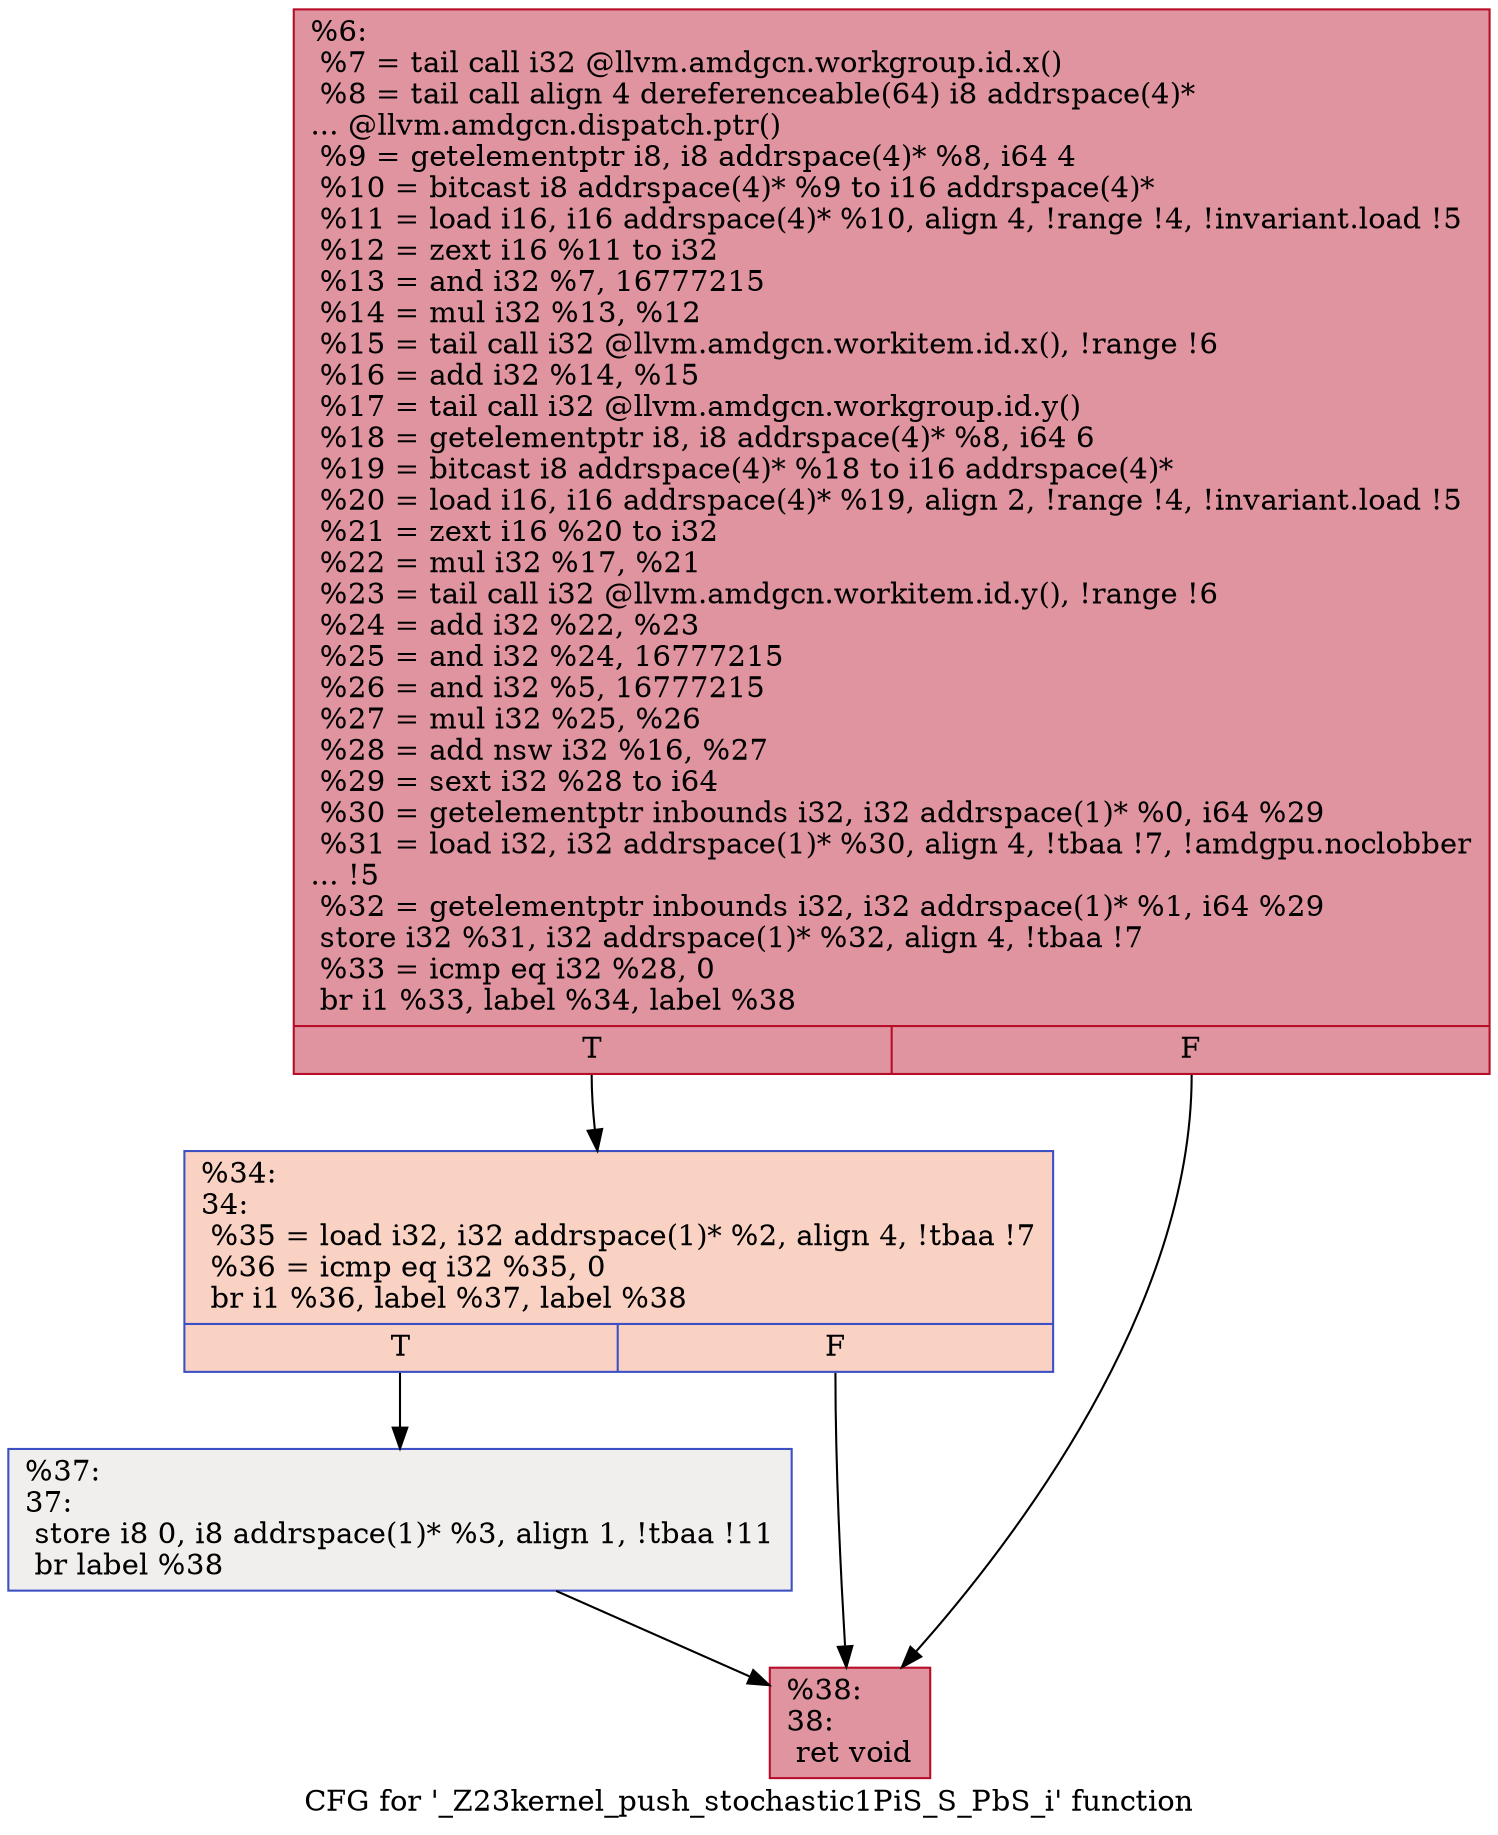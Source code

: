 digraph "CFG for '_Z23kernel_push_stochastic1PiS_S_PbS_i' function" {
	label="CFG for '_Z23kernel_push_stochastic1PiS_S_PbS_i' function";

	Node0x54d45c0 [shape=record,color="#b70d28ff", style=filled, fillcolor="#b70d2870",label="{%6:\l  %7 = tail call i32 @llvm.amdgcn.workgroup.id.x()\l  %8 = tail call align 4 dereferenceable(64) i8 addrspace(4)*\l... @llvm.amdgcn.dispatch.ptr()\l  %9 = getelementptr i8, i8 addrspace(4)* %8, i64 4\l  %10 = bitcast i8 addrspace(4)* %9 to i16 addrspace(4)*\l  %11 = load i16, i16 addrspace(4)* %10, align 4, !range !4, !invariant.load !5\l  %12 = zext i16 %11 to i32\l  %13 = and i32 %7, 16777215\l  %14 = mul i32 %13, %12\l  %15 = tail call i32 @llvm.amdgcn.workitem.id.x(), !range !6\l  %16 = add i32 %14, %15\l  %17 = tail call i32 @llvm.amdgcn.workgroup.id.y()\l  %18 = getelementptr i8, i8 addrspace(4)* %8, i64 6\l  %19 = bitcast i8 addrspace(4)* %18 to i16 addrspace(4)*\l  %20 = load i16, i16 addrspace(4)* %19, align 2, !range !4, !invariant.load !5\l  %21 = zext i16 %20 to i32\l  %22 = mul i32 %17, %21\l  %23 = tail call i32 @llvm.amdgcn.workitem.id.y(), !range !6\l  %24 = add i32 %22, %23\l  %25 = and i32 %24, 16777215\l  %26 = and i32 %5, 16777215\l  %27 = mul i32 %25, %26\l  %28 = add nsw i32 %16, %27\l  %29 = sext i32 %28 to i64\l  %30 = getelementptr inbounds i32, i32 addrspace(1)* %0, i64 %29\l  %31 = load i32, i32 addrspace(1)* %30, align 4, !tbaa !7, !amdgpu.noclobber\l... !5\l  %32 = getelementptr inbounds i32, i32 addrspace(1)* %1, i64 %29\l  store i32 %31, i32 addrspace(1)* %32, align 4, !tbaa !7\l  %33 = icmp eq i32 %28, 0\l  br i1 %33, label %34, label %38\l|{<s0>T|<s1>F}}"];
	Node0x54d45c0:s0 -> Node0x54d6590;
	Node0x54d45c0:s1 -> Node0x54d8e70;
	Node0x54d6590 [shape=record,color="#3d50c3ff", style=filled, fillcolor="#f4987a70",label="{%34:\l34:                                               \l  %35 = load i32, i32 addrspace(1)* %2, align 4, !tbaa !7\l  %36 = icmp eq i32 %35, 0\l  br i1 %36, label %37, label %38\l|{<s0>T|<s1>F}}"];
	Node0x54d6590:s0 -> Node0x54d90b0;
	Node0x54d6590:s1 -> Node0x54d8e70;
	Node0x54d90b0 [shape=record,color="#3d50c3ff", style=filled, fillcolor="#e0dbd870",label="{%37:\l37:                                               \l  store i8 0, i8 addrspace(1)* %3, align 1, !tbaa !11\l  br label %38\l}"];
	Node0x54d90b0 -> Node0x54d8e70;
	Node0x54d8e70 [shape=record,color="#b70d28ff", style=filled, fillcolor="#b70d2870",label="{%38:\l38:                                               \l  ret void\l}"];
}
